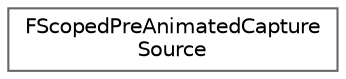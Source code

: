 digraph "Graphical Class Hierarchy"
{
 // INTERACTIVE_SVG=YES
 // LATEX_PDF_SIZE
  bgcolor="transparent";
  edge [fontname=Helvetica,fontsize=10,labelfontname=Helvetica,labelfontsize=10];
  node [fontname=Helvetica,fontsize=10,shape=box,height=0.2,width=0.4];
  rankdir="LR";
  Node0 [id="Node000000",label="FScopedPreAnimatedCapture\lSource",height=0.2,width=0.4,color="grey40", fillcolor="white", style="filled",URL="$d6/d09/structFScopedPreAnimatedCaptureSource.html",tooltip="Scoped structure that can be used to wrap a call to SavePreAnimatedState to associate the capture wit..."];
}
